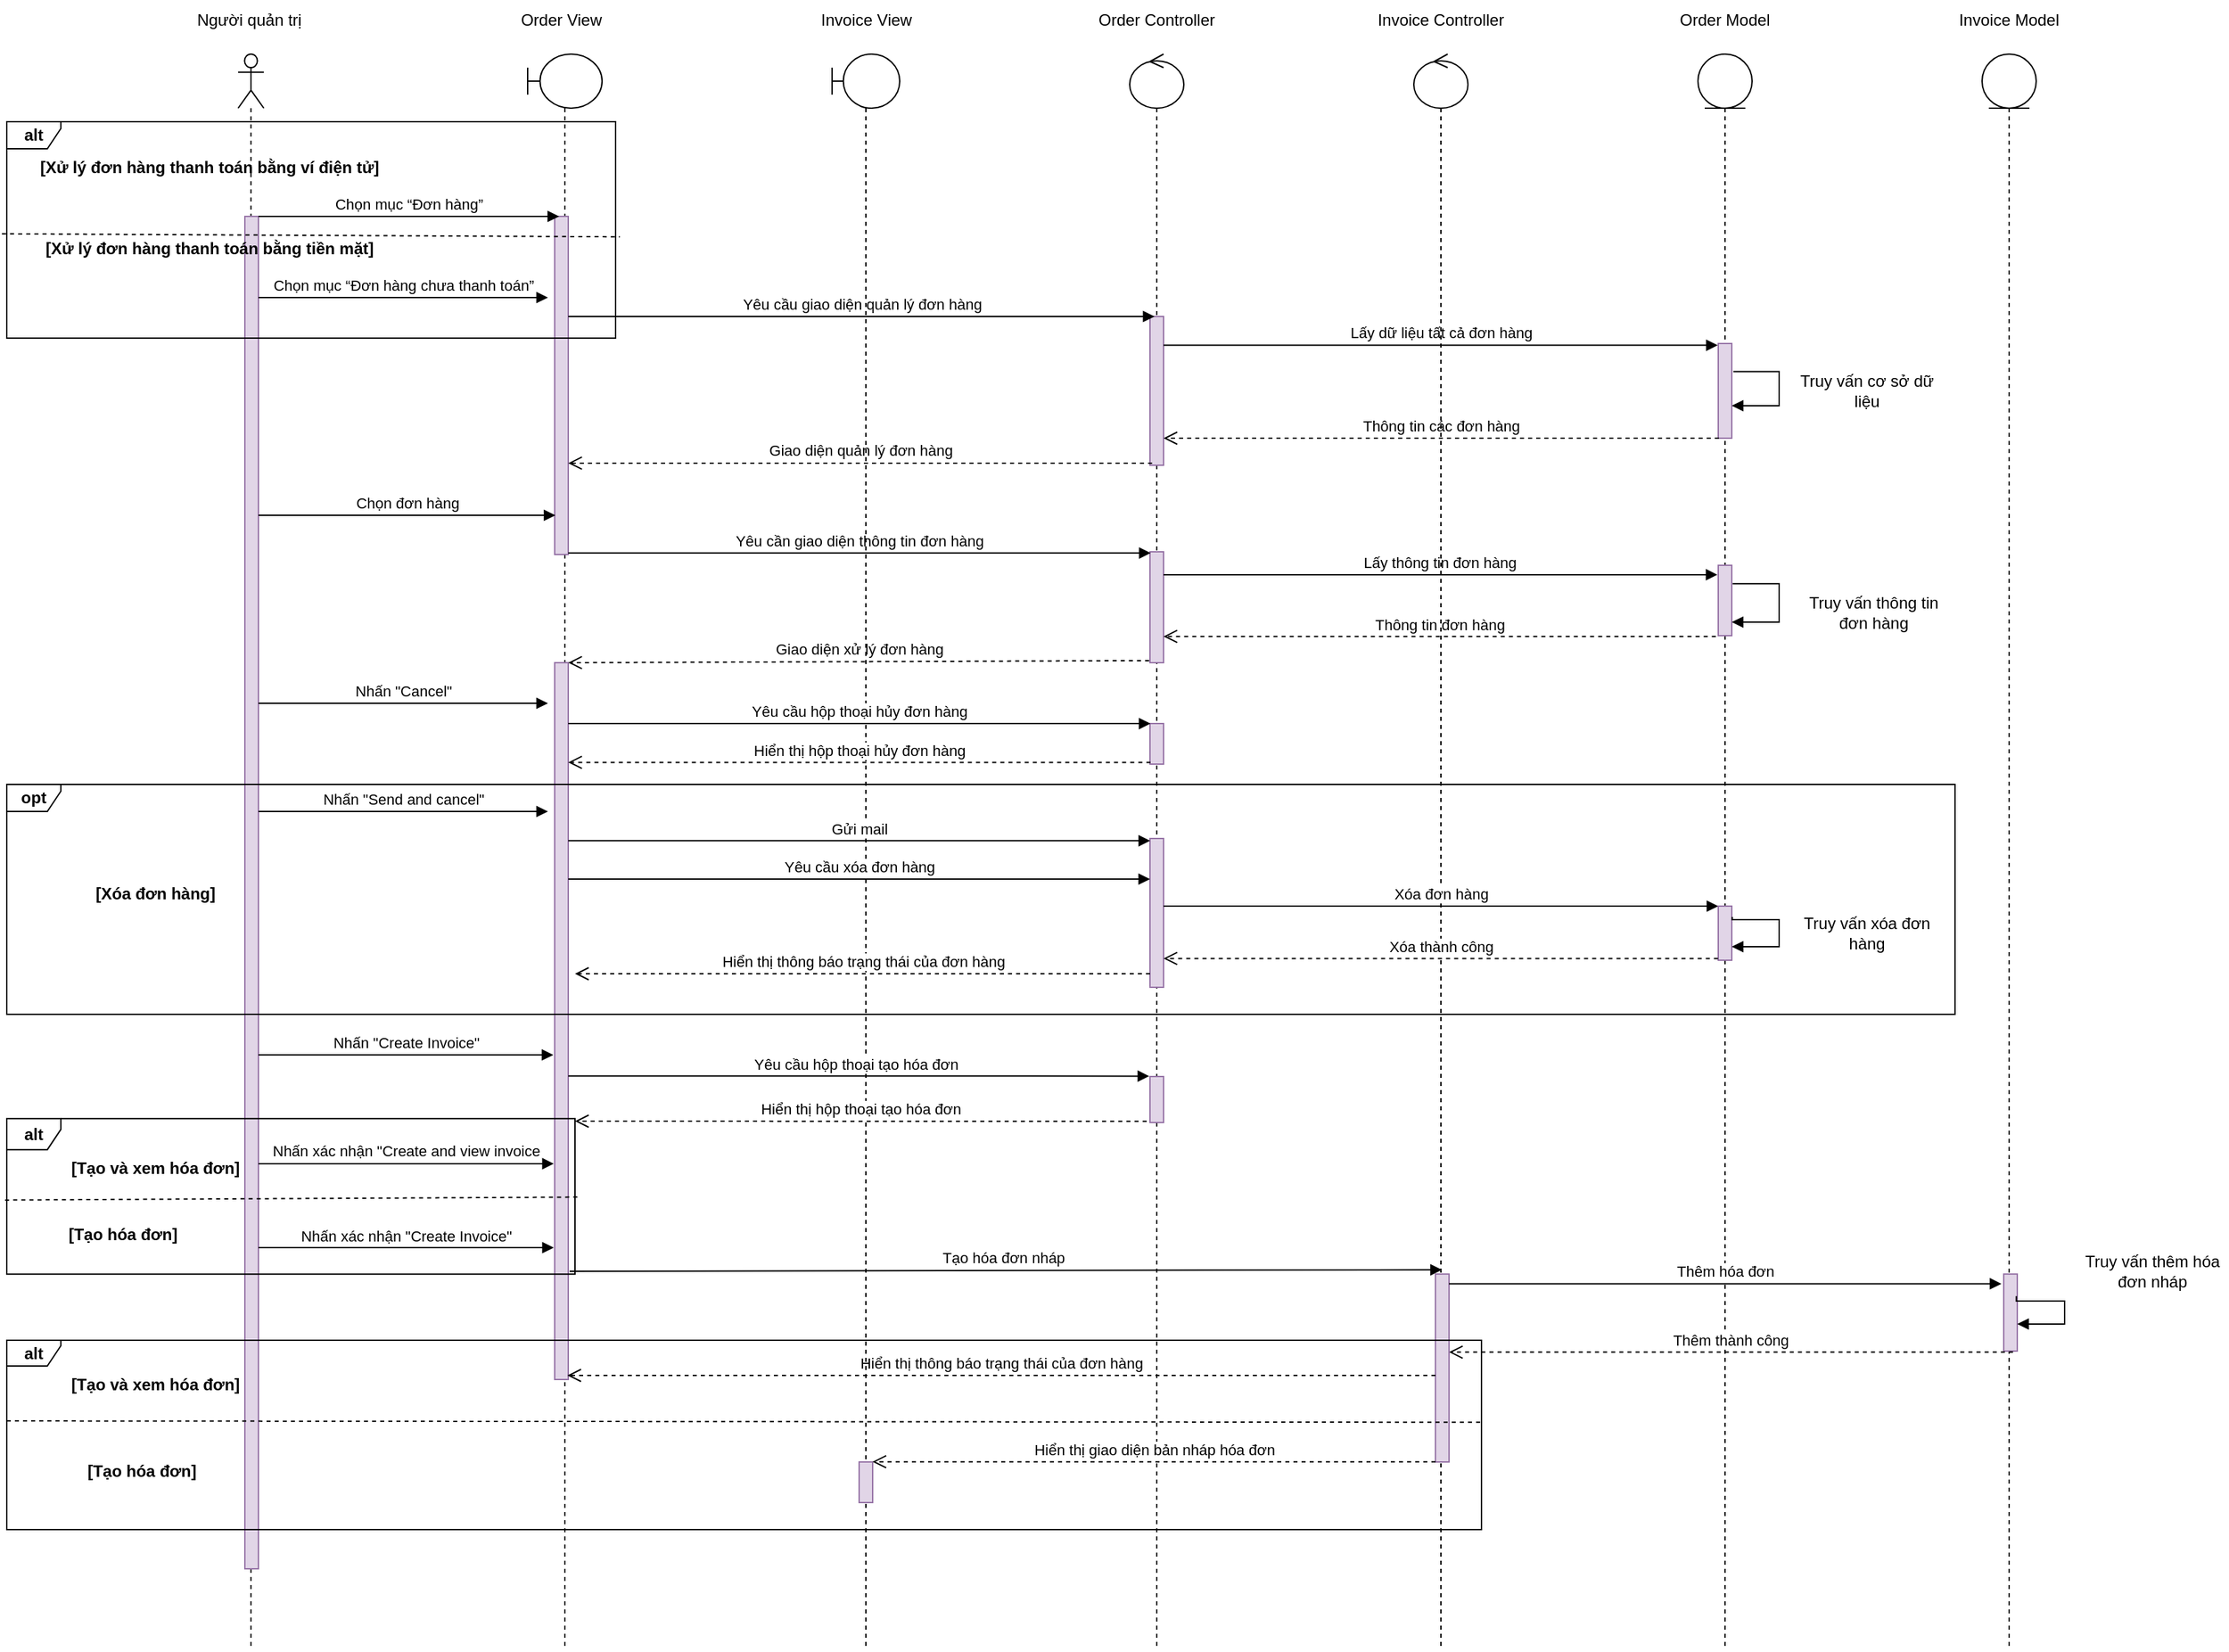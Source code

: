 <mxfile version="20.5.3" type="device"><diagram id="kgpKYQtTHZ0yAKxKKP6v" name="Page-1"><mxGraphModel dx="2485" dy="913" grid="1" gridSize="10" guides="1" tooltips="1" connect="1" arrows="1" fold="1" page="1" pageScale="1" pageWidth="850" pageHeight="1100" math="0" shadow="0"><root><mxCell id="0"/><mxCell id="1" parent="0"/><mxCell id="D7vZA-WuZWkOeCFbceGV-1" value="" style="shape=umlLifeline;participant=umlBoundary;perimeter=lifelinePerimeter;whiteSpace=wrap;html=1;container=1;collapsible=0;recursiveResize=0;verticalAlign=top;spacingTop=36;outlineConnect=0;" parent="1" vertex="1"><mxGeometry x="65" y="40" width="55" height="1180" as="geometry"/></mxCell><mxCell id="D7vZA-WuZWkOeCFbceGV-9" value="" style="html=1;points=[];perimeter=orthogonalPerimeter;fillColor=#e1d5e7;strokeColor=#9673a6;" parent="D7vZA-WuZWkOeCFbceGV-1" vertex="1"><mxGeometry x="20" y="120" width="10" height="250" as="geometry"/></mxCell><mxCell id="D7vZA-WuZWkOeCFbceGV-34" value="" style="html=1;points=[];perimeter=orthogonalPerimeter;fillColor=#e1d5e7;strokeColor=#9673a6;" parent="D7vZA-WuZWkOeCFbceGV-1" vertex="1"><mxGeometry x="20" y="450" width="10" height="530" as="geometry"/></mxCell><mxCell id="D7vZA-WuZWkOeCFbceGV-2" value="" style="shape=umlLifeline;participant=umlEntity;perimeter=lifelinePerimeter;whiteSpace=wrap;html=1;container=1;collapsible=0;recursiveResize=0;verticalAlign=top;spacingTop=36;outlineConnect=0;" parent="1" vertex="1"><mxGeometry x="930" y="40" width="40" height="1180" as="geometry"/></mxCell><mxCell id="D7vZA-WuZWkOeCFbceGV-3" value="" style="shape=umlLifeline;participant=umlControl;perimeter=lifelinePerimeter;whiteSpace=wrap;html=1;container=1;collapsible=0;recursiveResize=0;verticalAlign=top;spacingTop=36;outlineConnect=0;" parent="1" vertex="1"><mxGeometry x="510" y="40" width="40" height="1180" as="geometry"/></mxCell><mxCell id="D7vZA-WuZWkOeCFbceGV-13" value="" style="html=1;points=[];perimeter=orthogonalPerimeter;fillColor=#e1d5e7;strokeColor=#9673a6;" parent="D7vZA-WuZWkOeCFbceGV-3" vertex="1"><mxGeometry x="15" y="194" width="10" height="110" as="geometry"/></mxCell><mxCell id="CibjIYvXr03UnHhmVm8K-9" value="" style="html=1;points=[];perimeter=orthogonalPerimeter;fillColor=#e1d5e7;strokeColor=#9673a6;" vertex="1" parent="D7vZA-WuZWkOeCFbceGV-3"><mxGeometry x="15" y="756" width="10" height="34" as="geometry"/></mxCell><mxCell id="CibjIYvXr03UnHhmVm8K-24" value="" style="html=1;points=[];perimeter=orthogonalPerimeter;fillColor=#e1d5e7;strokeColor=#9673a6;" vertex="1" parent="D7vZA-WuZWkOeCFbceGV-3"><mxGeometry x="15" y="495" width="10" height="30" as="geometry"/></mxCell><mxCell id="CibjIYvXr03UnHhmVm8K-28" value="" style="html=1;points=[];perimeter=orthogonalPerimeter;fillColor=#e1d5e7;strokeColor=#9673a6;" vertex="1" parent="D7vZA-WuZWkOeCFbceGV-3"><mxGeometry x="15" y="580" width="10" height="110" as="geometry"/></mxCell><mxCell id="D7vZA-WuZWkOeCFbceGV-4" value="" style="shape=umlLifeline;participant=umlActor;perimeter=lifelinePerimeter;whiteSpace=wrap;html=1;container=1;collapsible=0;recursiveResize=0;verticalAlign=top;spacingTop=36;outlineConnect=0;" parent="1" vertex="1"><mxGeometry x="-149" y="40" width="19" height="1180" as="geometry"/></mxCell><mxCell id="D7vZA-WuZWkOeCFbceGV-7" value="" style="html=1;points=[];perimeter=orthogonalPerimeter;fillColor=#e1d5e7;strokeColor=#9673a6;" parent="D7vZA-WuZWkOeCFbceGV-4" vertex="1"><mxGeometry x="5" y="120" width="10" height="1000" as="geometry"/></mxCell><mxCell id="D7vZA-WuZWkOeCFbceGV-5" value="Người quản trị&amp;nbsp;" style="text;html=1;strokeColor=none;fillColor=none;align=center;verticalAlign=middle;whiteSpace=wrap;rounded=0;" parent="1" vertex="1"><mxGeometry x="-194" width="110" height="30" as="geometry"/></mxCell><mxCell id="D7vZA-WuZWkOeCFbceGV-8" value="Chọn mục “Đơn hàng chưa thanh toán”" style="html=1;verticalAlign=bottom;endArrow=block;rounded=0;" parent="1" source="D7vZA-WuZWkOeCFbceGV-7" edge="1"><mxGeometry width="80" relative="1" as="geometry"><mxPoint x="-35" y="214" as="sourcePoint"/><mxPoint x="80" y="220" as="targetPoint"/></mxGeometry></mxCell><mxCell id="D7vZA-WuZWkOeCFbceGV-10" value="Order View" style="text;html=1;strokeColor=none;fillColor=none;align=center;verticalAlign=middle;whiteSpace=wrap;rounded=0;" parent="1" vertex="1"><mxGeometry x="50" width="80" height="30" as="geometry"/></mxCell><mxCell id="D7vZA-WuZWkOeCFbceGV-11" value="Order Controller" style="text;html=1;strokeColor=none;fillColor=none;align=center;verticalAlign=middle;whiteSpace=wrap;rounded=0;" parent="1" vertex="1"><mxGeometry x="480" width="100" height="30" as="geometry"/></mxCell><mxCell id="D7vZA-WuZWkOeCFbceGV-12" value="Order Model" style="text;html=1;strokeColor=none;fillColor=none;align=center;verticalAlign=middle;whiteSpace=wrap;rounded=0;" parent="1" vertex="1"><mxGeometry x="904.99" width="90" height="30" as="geometry"/></mxCell><mxCell id="D7vZA-WuZWkOeCFbceGV-14" value="Yêu cầu giao diện quản lý đơn hàng" style="html=1;verticalAlign=bottom;endArrow=block;rounded=0;entryX=0.335;entryY=0;entryDx=0;entryDy=0;entryPerimeter=0;" parent="1" source="D7vZA-WuZWkOeCFbceGV-9" target="D7vZA-WuZWkOeCFbceGV-13" edge="1"><mxGeometry width="80" relative="1" as="geometry"><mxPoint x="380" y="234" as="sourcePoint"/><mxPoint x="460" y="234" as="targetPoint"/></mxGeometry></mxCell><mxCell id="D7vZA-WuZWkOeCFbceGV-16" value="Lấy dữ liệu tất cả đơn hàng" style="html=1;verticalAlign=bottom;endArrow=block;rounded=0;entryX=-0.042;entryY=0.018;entryDx=0;entryDy=0;entryPerimeter=0;" parent="1" source="D7vZA-WuZWkOeCFbceGV-13" target="D7vZA-WuZWkOeCFbceGV-17" edge="1"><mxGeometry width="80" relative="1" as="geometry"><mxPoint x="590" y="254" as="sourcePoint"/><mxPoint x="725.97" y="255.28" as="targetPoint"/></mxGeometry></mxCell><mxCell id="D7vZA-WuZWkOeCFbceGV-17" value="" style="html=1;points=[];perimeter=orthogonalPerimeter;fillColor=#e1d5e7;strokeColor=#9673a6;" parent="1" vertex="1"><mxGeometry x="945" y="254" width="10" height="70" as="geometry"/></mxCell><mxCell id="D7vZA-WuZWkOeCFbceGV-18" value="" style="edgeStyle=orthogonalEdgeStyle;html=1;align=left;spacingLeft=2;endArrow=block;rounded=0;exitX=1.115;exitY=0.297;exitDx=0;exitDy=0;exitPerimeter=0;" parent="1" source="D7vZA-WuZWkOeCFbceGV-17" target="D7vZA-WuZWkOeCFbceGV-17" edge="1"><mxGeometry relative="1" as="geometry"><mxPoint x="250" y="234" as="sourcePoint"/><Array as="points"><mxPoint x="990" y="275"/><mxPoint x="990" y="300"/></Array><mxPoint x="255" y="254.0" as="targetPoint"/></mxGeometry></mxCell><mxCell id="D7vZA-WuZWkOeCFbceGV-19" value="Truy vấn cơ sở dữ liệu" style="text;html=1;strokeColor=none;fillColor=none;align=center;verticalAlign=middle;whiteSpace=wrap;rounded=0;" parent="1" vertex="1"><mxGeometry x="1000" y="274" width="110" height="30" as="geometry"/></mxCell><mxCell id="D7vZA-WuZWkOeCFbceGV-20" value="Thông tin các đơn hàng" style="html=1;verticalAlign=bottom;endArrow=open;dashed=1;endSize=8;rounded=0;exitX=0.045;exitY=1;exitDx=0;exitDy=0;exitPerimeter=0;" parent="1" source="D7vZA-WuZWkOeCFbceGV-17" edge="1" target="D7vZA-WuZWkOeCFbceGV-13"><mxGeometry relative="1" as="geometry"><mxPoint x="722.56" y="315.53" as="sourcePoint"/><mxPoint x="534.6" y="314.6" as="targetPoint"/></mxGeometry></mxCell><mxCell id="D7vZA-WuZWkOeCFbceGV-21" value="Giao diện quản lý đơn hàng" style="html=1;verticalAlign=bottom;endArrow=open;dashed=1;endSize=8;rounded=0;exitX=0.156;exitY=0.986;exitDx=0;exitDy=0;exitPerimeter=0;" parent="1" edge="1" target="D7vZA-WuZWkOeCFbceGV-9" source="D7vZA-WuZWkOeCFbceGV-13"><mxGeometry relative="1" as="geometry"><mxPoint x="525.34" y="333.97" as="sourcePoint"/><mxPoint x="130" y="324" as="targetPoint"/></mxGeometry></mxCell><mxCell id="D7vZA-WuZWkOeCFbceGV-23" value="" style="html=1;points=[];perimeter=orthogonalPerimeter;fillColor=#e1d5e7;strokeColor=#9673a6;" parent="1" vertex="1"><mxGeometry x="944.99" y="418" width="10" height="52" as="geometry"/></mxCell><mxCell id="D7vZA-WuZWkOeCFbceGV-24" value="" style="edgeStyle=orthogonalEdgeStyle;html=1;align=left;spacingLeft=2;endArrow=block;rounded=0;exitX=1.064;exitY=0.261;exitDx=0;exitDy=0;exitPerimeter=0;" parent="1" source="D7vZA-WuZWkOeCFbceGV-23" target="D7vZA-WuZWkOeCFbceGV-23" edge="1"><mxGeometry relative="1" as="geometry"><mxPoint x="249.99" y="398" as="sourcePoint"/><Array as="points"><mxPoint x="990" y="432"/><mxPoint x="990" y="460"/></Array><mxPoint x="254.99" y="418.0" as="targetPoint"/></mxGeometry></mxCell><mxCell id="D7vZA-WuZWkOeCFbceGV-25" value="" style="html=1;points=[];perimeter=orthogonalPerimeter;fillColor=#e1d5e7;strokeColor=#9673a6;" parent="1" vertex="1"><mxGeometry x="524.99" y="408" width="10" height="82" as="geometry"/></mxCell><mxCell id="D7vZA-WuZWkOeCFbceGV-27" value="Yêu cần giao diện thông tin đơn hàng" style="html=1;verticalAlign=bottom;endArrow=block;rounded=0;entryX=0.046;entryY=0.011;entryDx=0;entryDy=0;entryPerimeter=0;" parent="1" edge="1" target="D7vZA-WuZWkOeCFbceGV-25" source="D7vZA-WuZWkOeCFbceGV-9"><mxGeometry width="80" relative="1" as="geometry"><mxPoint x="319.99" y="416" as="sourcePoint"/><mxPoint x="519.99" y="416" as="targetPoint"/></mxGeometry></mxCell><mxCell id="D7vZA-WuZWkOeCFbceGV-28" value="Lấy thông tin đơn hàng" style="html=1;verticalAlign=bottom;endArrow=block;rounded=0;entryX=-0.059;entryY=0.134;entryDx=0;entryDy=0;entryPerimeter=0;" parent="1" source="D7vZA-WuZWkOeCFbceGV-25" target="D7vZA-WuZWkOeCFbceGV-23" edge="1"><mxGeometry width="80" relative="1" as="geometry"><mxPoint x="579.99" y="428" as="sourcePoint"/><mxPoint x="659.99" y="428" as="targetPoint"/></mxGeometry></mxCell><mxCell id="D7vZA-WuZWkOeCFbceGV-29" value="Truy vấn thông tin đơn hàng" style="text;html=1;strokeColor=none;fillColor=none;align=center;verticalAlign=middle;whiteSpace=wrap;rounded=0;" parent="1" vertex="1"><mxGeometry x="999.99" y="438" width="120.01" height="30" as="geometry"/></mxCell><mxCell id="D7vZA-WuZWkOeCFbceGV-30" value="Thông tin đơn hàng" style="html=1;verticalAlign=bottom;endArrow=open;dashed=1;endSize=8;rounded=0;exitX=-0.176;exitY=1.011;exitDx=0;exitDy=0;exitPerimeter=0;" parent="1" source="D7vZA-WuZWkOeCFbceGV-23" target="D7vZA-WuZWkOeCFbceGV-25" edge="1"><mxGeometry relative="1" as="geometry"><mxPoint x="730" y="474" as="sourcePoint"/><mxPoint x="599.99" y="478" as="targetPoint"/></mxGeometry></mxCell><mxCell id="D7vZA-WuZWkOeCFbceGV-31" value="Giao diện xử lý đơn hàng" style="html=1;verticalAlign=bottom;endArrow=open;dashed=1;endSize=8;rounded=0;exitX=-0.065;exitY=0.981;exitDx=0;exitDy=0;exitPerimeter=0;" parent="1" source="D7vZA-WuZWkOeCFbceGV-25" edge="1" target="D7vZA-WuZWkOeCFbceGV-34"><mxGeometry relative="1" as="geometry"><mxPoint x="469.99" y="498" as="sourcePoint"/><mxPoint x="320" y="497.8" as="targetPoint"/></mxGeometry></mxCell><mxCell id="D7vZA-WuZWkOeCFbceGV-33" value="Chọn đơn hàng" style="html=1;verticalAlign=bottom;endArrow=block;rounded=0;entryX=0.052;entryY=0.884;entryDx=0;entryDy=0;entryPerimeter=0;" parent="1" source="D7vZA-WuZWkOeCFbceGV-7" target="D7vZA-WuZWkOeCFbceGV-9" edge="1"><mxGeometry width="80" relative="1" as="geometry"><mxPoint x="-35" y="394" as="sourcePoint"/><mxPoint x="45" y="394" as="targetPoint"/></mxGeometry></mxCell><mxCell id="D7vZA-WuZWkOeCFbceGV-37" value="Nhấn &quot;Create Invoice&quot;" style="html=1;verticalAlign=bottom;endArrow=block;rounded=0;" parent="1" edge="1"><mxGeometry width="80" relative="1" as="geometry"><mxPoint x="-134" y="780" as="sourcePoint"/><mxPoint x="84" y="780" as="targetPoint"/></mxGeometry></mxCell><mxCell id="D7vZA-WuZWkOeCFbceGV-40" value="Tạo hóa đơn nháp&amp;nbsp;" style="html=1;verticalAlign=bottom;endArrow=block;rounded=0;entryX=0.475;entryY=-0.023;entryDx=0;entryDy=0;entryPerimeter=0;" parent="1" target="D7vZA-WuZWkOeCFbceGV-66" edge="1"><mxGeometry width="80" relative="1" as="geometry"><mxPoint x="96" y="940" as="sourcePoint"/><mxPoint x="721" y="942.07" as="targetPoint"/></mxGeometry></mxCell><mxCell id="D7vZA-WuZWkOeCFbceGV-42" value="" style="shape=umlLifeline;participant=umlEntity;perimeter=lifelinePerimeter;whiteSpace=wrap;html=1;container=1;collapsible=0;recursiveResize=0;verticalAlign=top;spacingTop=36;outlineConnect=0;" parent="1" vertex="1"><mxGeometry x="1140" y="40" width="40" height="1180" as="geometry"/></mxCell><mxCell id="D7vZA-WuZWkOeCFbceGV-43" value="Invoice Model" style="text;html=1;strokeColor=none;fillColor=none;align=center;verticalAlign=middle;whiteSpace=wrap;rounded=0;" parent="1" vertex="1"><mxGeometry x="1115" width="90" height="30" as="geometry"/></mxCell><mxCell id="D7vZA-WuZWkOeCFbceGV-44" value="" style="html=1;points=[];perimeter=orthogonalPerimeter;fillColor=#e1d5e7;strokeColor=#9673a6;" parent="1" vertex="1"><mxGeometry x="1156" y="942.07" width="10" height="56.93" as="geometry"/></mxCell><mxCell id="D7vZA-WuZWkOeCFbceGV-45" value="" style="edgeStyle=orthogonalEdgeStyle;html=1;align=left;spacingLeft=2;endArrow=block;rounded=0;exitX=0.931;exitY=0.286;exitDx=0;exitDy=0;exitPerimeter=0;" parent="1" source="D7vZA-WuZWkOeCFbceGV-44" target="D7vZA-WuZWkOeCFbceGV-44" edge="1"><mxGeometry relative="1" as="geometry"><mxPoint x="461" y="922.07" as="sourcePoint"/><Array as="points"><mxPoint x="1201" y="962"/><mxPoint x="1201" y="979"/></Array><mxPoint x="466" y="942.07" as="targetPoint"/></mxGeometry></mxCell><mxCell id="D7vZA-WuZWkOeCFbceGV-46" value="Truy vấn thêm hóa đơn nháp" style="text;html=1;strokeColor=none;fillColor=none;align=center;verticalAlign=middle;whiteSpace=wrap;rounded=0;" parent="1" vertex="1"><mxGeometry x="1211" y="924.54" width="110" height="30" as="geometry"/></mxCell><mxCell id="D7vZA-WuZWkOeCFbceGV-47" value="Thêm thành công" style="html=1;verticalAlign=bottom;endArrow=open;dashed=1;endSize=8;rounded=0;exitX=0.685;exitY=1.014;exitDx=0;exitDy=0;exitPerimeter=0;" parent="1" source="D7vZA-WuZWkOeCFbceGV-44" target="D7vZA-WuZWkOeCFbceGV-66" edge="1"><mxGeometry relative="1" as="geometry"><mxPoint x="681" y="1012.07" as="sourcePoint"/><mxPoint x="801" y="1012.07" as="targetPoint"/></mxGeometry></mxCell><mxCell id="D7vZA-WuZWkOeCFbceGV-64" value="" style="shape=umlLifeline;participant=umlControl;perimeter=lifelinePerimeter;whiteSpace=wrap;html=1;container=1;collapsible=0;recursiveResize=0;verticalAlign=top;spacingTop=36;outlineConnect=0;" parent="1" vertex="1"><mxGeometry x="720" y="40" width="40" height="1180" as="geometry"/></mxCell><mxCell id="D7vZA-WuZWkOeCFbceGV-66" value="" style="html=1;points=[];perimeter=orthogonalPerimeter;fillColor=#e1d5e7;strokeColor=#9673a6;" parent="D7vZA-WuZWkOeCFbceGV-64" vertex="1"><mxGeometry x="16" y="902.07" width="10" height="138.93" as="geometry"/></mxCell><mxCell id="D7vZA-WuZWkOeCFbceGV-65" value="Invoice Controller" style="text;html=1;strokeColor=none;fillColor=none;align=center;verticalAlign=middle;whiteSpace=wrap;rounded=0;" parent="1" vertex="1"><mxGeometry x="690" width="100" height="30" as="geometry"/></mxCell><mxCell id="D7vZA-WuZWkOeCFbceGV-68" value="Thêm hóa đơn" style="html=1;verticalAlign=bottom;endArrow=block;rounded=0;entryX=-0.173;entryY=0.126;entryDx=0;entryDy=0;entryPerimeter=0;" parent="1" source="D7vZA-WuZWkOeCFbceGV-66" target="D7vZA-WuZWkOeCFbceGV-44" edge="1"><mxGeometry width="80" relative="1" as="geometry"><mxPoint x="821" y="952.07" as="sourcePoint"/><mxPoint x="901" y="952.07" as="targetPoint"/></mxGeometry></mxCell><mxCell id="D7vZA-WuZWkOeCFbceGV-69" value="Hiển thị thông báo trạng thái của đơn hàng" style="html=1;verticalAlign=bottom;endArrow=open;dashed=1;endSize=8;rounded=0;entryX=0.934;entryY=0.992;entryDx=0;entryDy=0;entryPerimeter=0;" parent="1" source="D7vZA-WuZWkOeCFbceGV-66" edge="1"><mxGeometry relative="1" as="geometry"><mxPoint x="741" y="1022.07" as="sourcePoint"/><mxPoint x="94.34" y="1017" as="targetPoint"/></mxGeometry></mxCell><mxCell id="CibjIYvXr03UnHhmVm8K-1" value="" style="shape=umlLifeline;participant=umlBoundary;perimeter=lifelinePerimeter;whiteSpace=wrap;html=1;container=1;collapsible=0;recursiveResize=0;verticalAlign=top;spacingTop=36;outlineConnect=0;" vertex="1" parent="1"><mxGeometry x="290" y="40" width="50" height="1180" as="geometry"/></mxCell><mxCell id="CibjIYvXr03UnHhmVm8K-55" value="" style="html=1;points=[];perimeter=orthogonalPerimeter;fillColor=#e1d5e7;strokeColor=#9673a6;" vertex="1" parent="CibjIYvXr03UnHhmVm8K-1"><mxGeometry x="20" y="1041" width="10" height="30" as="geometry"/></mxCell><mxCell id="CibjIYvXr03UnHhmVm8K-2" value="Invoice View" style="text;html=1;strokeColor=none;fillColor=none;align=center;verticalAlign=middle;whiteSpace=wrap;rounded=0;" vertex="1" parent="1"><mxGeometry x="272.5" width="85" height="30" as="geometry"/></mxCell><mxCell id="CibjIYvXr03UnHhmVm8K-3" value="Chọn mục “Đơn hàng”" style="html=1;verticalAlign=bottom;endArrow=block;rounded=0;entryX=0.327;entryY=0.002;entryDx=0;entryDy=0;entryPerimeter=0;" edge="1" parent="1" source="D7vZA-WuZWkOeCFbceGV-7"><mxGeometry width="80" relative="1" as="geometry"><mxPoint x="-80" y="160" as="sourcePoint"/><mxPoint x="88.27" y="160" as="targetPoint"/></mxGeometry></mxCell><mxCell id="CibjIYvXr03UnHhmVm8K-7" value="[Xử lý đơn hàng thanh toán bằng ví điện tử]" style="text;align=center;fontStyle=1;verticalAlign=middle;spacingLeft=3;spacingRight=3;strokeColor=none;rotatable=0;points=[[0,0.5],[1,0.5]];portConstraint=eastwest;" vertex="1" parent="1"><mxGeometry x="-210" y="110" width="80" height="26" as="geometry"/></mxCell><mxCell id="CibjIYvXr03UnHhmVm8K-8" value="[Xử lý đơn hàng thanh toán bằng tiền mặt]" style="text;align=center;fontStyle=1;verticalAlign=middle;spacingLeft=3;spacingRight=3;strokeColor=none;rotatable=0;points=[[0,0.5],[1,0.5]];portConstraint=eastwest;" vertex="1" parent="1"><mxGeometry x="-210" y="170" width="80" height="26" as="geometry"/></mxCell><mxCell id="CibjIYvXr03UnHhmVm8K-10" value="Yêu cầu hộp thoại tạo hóa đơn&amp;nbsp;" style="html=1;verticalAlign=bottom;endArrow=block;rounded=0;entryX=-0.059;entryY=-0.009;entryDx=0;entryDy=0;entryPerimeter=0;" edge="1" parent="1" target="CibjIYvXr03UnHhmVm8K-9"><mxGeometry width="80" relative="1" as="geometry"><mxPoint x="95" y="795.64" as="sourcePoint"/><mxPoint x="220" y="796" as="targetPoint"/></mxGeometry></mxCell><mxCell id="CibjIYvXr03UnHhmVm8K-15" value="Hiển thị hộp thoại tạo hóa đơn" style="html=1;verticalAlign=bottom;endArrow=open;dashed=1;endSize=8;rounded=0;exitX=-0.244;exitY=0.976;exitDx=0;exitDy=0;exitPerimeter=0;" edge="1" parent="1" source="CibjIYvXr03UnHhmVm8K-9"><mxGeometry relative="1" as="geometry"><mxPoint x="440" y="856" as="sourcePoint"/><mxPoint x="100" y="829" as="targetPoint"/></mxGeometry></mxCell><mxCell id="CibjIYvXr03UnHhmVm8K-23" value="Nhấn &quot;Cancel&quot;" style="html=1;verticalAlign=bottom;endArrow=block;rounded=0;" edge="1" parent="1" source="D7vZA-WuZWkOeCFbceGV-7"><mxGeometry width="80" relative="1" as="geometry"><mxPoint x="-134" y="525.0" as="sourcePoint"/><mxPoint x="80" y="520" as="targetPoint"/></mxGeometry></mxCell><mxCell id="CibjIYvXr03UnHhmVm8K-25" value="Yêu cầu hộp thoại hủy đơn hàng" style="html=1;verticalAlign=bottom;endArrow=block;rounded=0;entryX=0.034;entryY=0.001;entryDx=0;entryDy=0;entryPerimeter=0;" edge="1" parent="1" source="D7vZA-WuZWkOeCFbceGV-34" target="CibjIYvXr03UnHhmVm8K-24"><mxGeometry width="80" relative="1" as="geometry"><mxPoint x="95" y="545.03" as="sourcePoint"/><mxPoint x="300" y="545" as="targetPoint"/></mxGeometry></mxCell><mxCell id="CibjIYvXr03UnHhmVm8K-26" value="Hiển thị hộp thoại hủy đơn hàng" style="html=1;verticalAlign=bottom;endArrow=open;dashed=1;endSize=8;rounded=0;exitX=0.034;exitY=0.958;exitDx=0;exitDy=0;exitPerimeter=0;" edge="1" parent="1" source="CibjIYvXr03UnHhmVm8K-24" target="D7vZA-WuZWkOeCFbceGV-34"><mxGeometry relative="1" as="geometry"><mxPoint x="360" y="575" as="sourcePoint"/><mxPoint x="95" y="573.74" as="targetPoint"/></mxGeometry></mxCell><mxCell id="CibjIYvXr03UnHhmVm8K-27" value="Nhấn &quot;Send and cancel&quot;" style="html=1;verticalAlign=bottom;endArrow=block;rounded=0;" edge="1" parent="1" source="D7vZA-WuZWkOeCFbceGV-7"><mxGeometry width="80" relative="1" as="geometry"><mxPoint x="-70" y="600" as="sourcePoint"/><mxPoint x="80" y="600" as="targetPoint"/></mxGeometry></mxCell><mxCell id="CibjIYvXr03UnHhmVm8K-29" value="Gửi mail" style="html=1;verticalAlign=bottom;endArrow=block;rounded=0;entryX=0.006;entryY=0.015;entryDx=0;entryDy=0;entryPerimeter=0;" edge="1" parent="1" source="D7vZA-WuZWkOeCFbceGV-34" target="CibjIYvXr03UnHhmVm8K-28"><mxGeometry width="80" relative="1" as="geometry"><mxPoint x="180" y="620" as="sourcePoint"/><mxPoint x="520" y="620" as="targetPoint"/></mxGeometry></mxCell><mxCell id="CibjIYvXr03UnHhmVm8K-30" value="Yêu cầu xóa đơn hàng" style="html=1;verticalAlign=bottom;endArrow=block;rounded=0;" edge="1" parent="1" source="D7vZA-WuZWkOeCFbceGV-34"><mxGeometry width="80" relative="1" as="geometry"><mxPoint x="270" y="650" as="sourcePoint"/><mxPoint x="525" y="650" as="targetPoint"/></mxGeometry></mxCell><mxCell id="CibjIYvXr03UnHhmVm8K-33" value="Xóa đơn hàng" style="html=1;verticalAlign=bottom;endArrow=block;rounded=0;" edge="1" parent="1" source="CibjIYvXr03UnHhmVm8K-28"><mxGeometry width="80" relative="1" as="geometry"><mxPoint x="620" y="660" as="sourcePoint"/><mxPoint x="945.0" y="670" as="targetPoint"/></mxGeometry></mxCell><mxCell id="CibjIYvXr03UnHhmVm8K-34" value="" style="html=1;points=[];perimeter=orthogonalPerimeter;fillColor=#e1d5e7;strokeColor=#9673a6;" vertex="1" parent="1"><mxGeometry x="945" y="670" width="10" height="40" as="geometry"/></mxCell><mxCell id="CibjIYvXr03UnHhmVm8K-35" value="" style="edgeStyle=orthogonalEdgeStyle;html=1;align=left;spacingLeft=2;endArrow=block;rounded=0;exitX=1.033;exitY=0.201;exitDx=0;exitDy=0;exitPerimeter=0;" edge="1" parent="1" source="CibjIYvXr03UnHhmVm8K-34" target="CibjIYvXr03UnHhmVm8K-34"><mxGeometry relative="1" as="geometry"><mxPoint x="960" y="680" as="sourcePoint"/><Array as="points"><mxPoint x="990" y="680"/><mxPoint x="990" y="700"/></Array><mxPoint x="255" y="670.0" as="targetPoint"/></mxGeometry></mxCell><mxCell id="CibjIYvXr03UnHhmVm8K-36" value="Truy vấn xóa đơn hàng" style="text;html=1;strokeColor=none;fillColor=none;align=center;verticalAlign=middle;whiteSpace=wrap;rounded=0;" vertex="1" parent="1"><mxGeometry x="999.99" y="675" width="110" height="30" as="geometry"/></mxCell><mxCell id="CibjIYvXr03UnHhmVm8K-37" value="Xóa thành công" style="html=1;verticalAlign=bottom;endArrow=open;dashed=1;endSize=8;rounded=0;exitX=-0.022;exitY=0.968;exitDx=0;exitDy=0;exitPerimeter=0;" edge="1" parent="1" source="CibjIYvXr03UnHhmVm8K-34" target="CibjIYvXr03UnHhmVm8K-28"><mxGeometry relative="1" as="geometry"><mxPoint x="780" y="710" as="sourcePoint"/><mxPoint x="700" y="710" as="targetPoint"/></mxGeometry></mxCell><mxCell id="CibjIYvXr03UnHhmVm8K-38" value="Hiển thị thông báo trạng thái của đơn hàng" style="html=1;verticalAlign=bottom;endArrow=open;dashed=1;endSize=8;rounded=0;" edge="1" parent="1" source="CibjIYvXr03UnHhmVm8K-28"><mxGeometry relative="1" as="geometry"><mxPoint x="420" y="720" as="sourcePoint"/><mxPoint x="100" y="720" as="targetPoint"/></mxGeometry></mxCell><mxCell id="CibjIYvXr03UnHhmVm8K-41" value="Nhấn xác nhận &quot;Create Invoice&quot;" style="html=1;verticalAlign=bottom;endArrow=block;rounded=0;entryX=-0.066;entryY=0.777;entryDx=0;entryDy=0;entryPerimeter=0;" edge="1" parent="1"><mxGeometry width="80" relative="1" as="geometry"><mxPoint x="-134" y="922.5" as="sourcePoint"/><mxPoint x="84.34" y="922.5" as="targetPoint"/></mxGeometry></mxCell><mxCell id="CibjIYvXr03UnHhmVm8K-54" value="Hiển thị giao diện bản nháp hóa đơn" style="html=1;verticalAlign=bottom;endArrow=open;dashed=1;endSize=8;rounded=0;entryX=0.99;entryY=-0.005;entryDx=0;entryDy=0;entryPerimeter=0;" edge="1" parent="1" source="D7vZA-WuZWkOeCFbceGV-66" target="CibjIYvXr03UnHhmVm8K-55"><mxGeometry relative="1" as="geometry"><mxPoint x="450" y="1081" as="sourcePoint"/><mxPoint x="370" y="1081" as="targetPoint"/></mxGeometry></mxCell><mxCell id="CibjIYvXr03UnHhmVm8K-57" value="" style="endArrow=none;dashed=1;html=1;rounded=0;entryX=1.001;entryY=0.632;entryDx=0;entryDy=0;entryPerimeter=0;exitX=0;exitY=0.426;exitDx=0;exitDy=0;exitPerimeter=0;" edge="1" parent="1" source="CibjIYvXr03UnHhmVm8K-70"><mxGeometry width="50" height="50" relative="1" as="geometry"><mxPoint x="-340" y="1052" as="sourcePoint"/><mxPoint x="771.08" y="1051.64" as="targetPoint"/></mxGeometry></mxCell><mxCell id="CibjIYvXr03UnHhmVm8K-60" value="&lt;b&gt;alt&lt;/b&gt;" style="shape=umlFrame;whiteSpace=wrap;html=1;width=40;height=23;" vertex="1" parent="1"><mxGeometry x="-320" y="827.07" width="420" height="115" as="geometry"/></mxCell><mxCell id="CibjIYvXr03UnHhmVm8K-61" value="Nhấn xác nhận &quot;Create and view invoice" style="html=1;verticalAlign=bottom;endArrow=block;rounded=0;entryX=-0.066;entryY=0.699;entryDx=0;entryDy=0;entryPerimeter=0;" edge="1" parent="1" source="D7vZA-WuZWkOeCFbceGV-7" target="D7vZA-WuZWkOeCFbceGV-34"><mxGeometry width="80" relative="1" as="geometry"><mxPoint x="-50" y="860" as="sourcePoint"/><mxPoint x="30" y="860" as="targetPoint"/></mxGeometry></mxCell><mxCell id="CibjIYvXr03UnHhmVm8K-62" value="" style="endArrow=none;dashed=1;html=1;rounded=0;entryX=1.005;entryY=0.505;entryDx=0;entryDy=0;entryPerimeter=0;exitX=-0.003;exitY=0.524;exitDx=0;exitDy=0;exitPerimeter=0;" edge="1" parent="1" source="CibjIYvXr03UnHhmVm8K-60" target="CibjIYvXr03UnHhmVm8K-60"><mxGeometry width="50" height="50" relative="1" as="geometry"><mxPoint x="-470" y="910" as="sourcePoint"/><mxPoint x="-420" y="860" as="targetPoint"/></mxGeometry></mxCell><mxCell id="CibjIYvXr03UnHhmVm8K-63" value="[Tạo và xem hóa đơn]" style="text;align=center;fontStyle=1;verticalAlign=middle;spacingLeft=3;spacingRight=3;strokeColor=none;rotatable=0;points=[[0,0.5],[1,0.5]];portConstraint=eastwest;" vertex="1" parent="1"><mxGeometry x="-250" y="850" width="80" height="26" as="geometry"/></mxCell><mxCell id="CibjIYvXr03UnHhmVm8K-64" value="[Tạo hóa đơn]" style="text;align=center;fontStyle=1;verticalAlign=middle;spacingLeft=3;spacingRight=3;strokeColor=none;rotatable=0;points=[[0,0.5],[1,0.5]];portConstraint=eastwest;" vertex="1" parent="1"><mxGeometry x="-274" y="899" width="80" height="26" as="geometry"/></mxCell><mxCell id="CibjIYvXr03UnHhmVm8K-66" value="[Tạo và xem hóa đơn]" style="text;align=center;fontStyle=1;verticalAlign=middle;spacingLeft=3;spacingRight=3;strokeColor=none;rotatable=0;points=[[0,0.5],[1,0.5]];portConstraint=eastwest;" vertex="1" parent="1"><mxGeometry x="-250" y="1010" width="80" height="26" as="geometry"/></mxCell><mxCell id="CibjIYvXr03UnHhmVm8K-67" value="[Tạo hóa đơn]" style="text;align=center;fontStyle=1;verticalAlign=middle;spacingLeft=3;spacingRight=3;strokeColor=none;rotatable=0;points=[[0,0.5],[1,0.5]];portConstraint=eastwest;" vertex="1" parent="1"><mxGeometry x="-260" y="1074" width="80" height="26" as="geometry"/></mxCell><mxCell id="CibjIYvXr03UnHhmVm8K-70" value="&lt;b&gt;alt&lt;/b&gt;" style="shape=umlFrame;whiteSpace=wrap;html=1;width=40;height=19;" vertex="1" parent="1"><mxGeometry x="-320" y="991" width="1090" height="140" as="geometry"/></mxCell><mxCell id="CibjIYvXr03UnHhmVm8K-20" value="[Xóa đơn hàng]" style="text;align=center;fontStyle=1;verticalAlign=middle;spacingLeft=3;spacingRight=3;strokeColor=none;rotatable=0;points=[[0,0.5],[1,0.5]];portConstraint=eastwest;" vertex="1" parent="1"><mxGeometry x="-250" y="647" width="80" height="26" as="geometry"/></mxCell><mxCell id="CibjIYvXr03UnHhmVm8K-71" value="&lt;b&gt;opt&lt;/b&gt;" style="shape=umlFrame;whiteSpace=wrap;html=1;width=40;height=20;" vertex="1" parent="1"><mxGeometry x="-320" y="580" width="1440" height="170" as="geometry"/></mxCell><mxCell id="CibjIYvXr03UnHhmVm8K-73" value="&lt;b&gt;alt&lt;/b&gt;" style="shape=umlFrame;whiteSpace=wrap;html=1;width=40;height=20;" vertex="1" parent="1"><mxGeometry x="-320" y="90" width="450" height="160" as="geometry"/></mxCell><mxCell id="CibjIYvXr03UnHhmVm8K-74" value="" style="endArrow=none;dashed=1;html=1;rounded=0;entryX=1.007;entryY=0.532;entryDx=0;entryDy=0;entryPerimeter=0;exitX=-0.008;exitY=0.518;exitDx=0;exitDy=0;exitPerimeter=0;" edge="1" parent="1" source="CibjIYvXr03UnHhmVm8K-73" target="CibjIYvXr03UnHhmVm8K-73"><mxGeometry width="50" height="50" relative="1" as="geometry"><mxPoint x="-510" y="210" as="sourcePoint"/><mxPoint x="-460" y="160" as="targetPoint"/></mxGeometry></mxCell></root></mxGraphModel></diagram></mxfile>